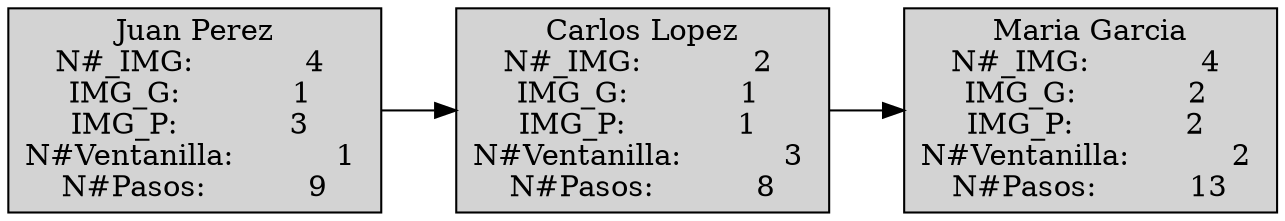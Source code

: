  digraph colac {
     node [shape=box, style=filled];
 rankdir = LR;
      "Node           1 " [label="Juan Perez\nN#_IMG:            4 \nIMG_G:            1 \nIMG_P:            3 \nN#Ventanilla:           1 \n N#Pasos:           9 ", shape=box];
     "Node           1 " -> "Node           2 ";
      "Node           2 " [label="Carlos Lopez\nN#_IMG:            2 \nIMG_G:            1 \nIMG_P:            1 \nN#Ventanilla:           3 \n N#Pasos:           8 ", shape=box];
     "Node           2 " -> "Node           3 ";
      "Node           3 " [label="Maria Garcia\nN#_IMG:            4 \nIMG_G:            2 \nIMG_P:            2 \nN#Ventanilla:           2 \n N#Pasos:          13 ", shape=box];
 }
